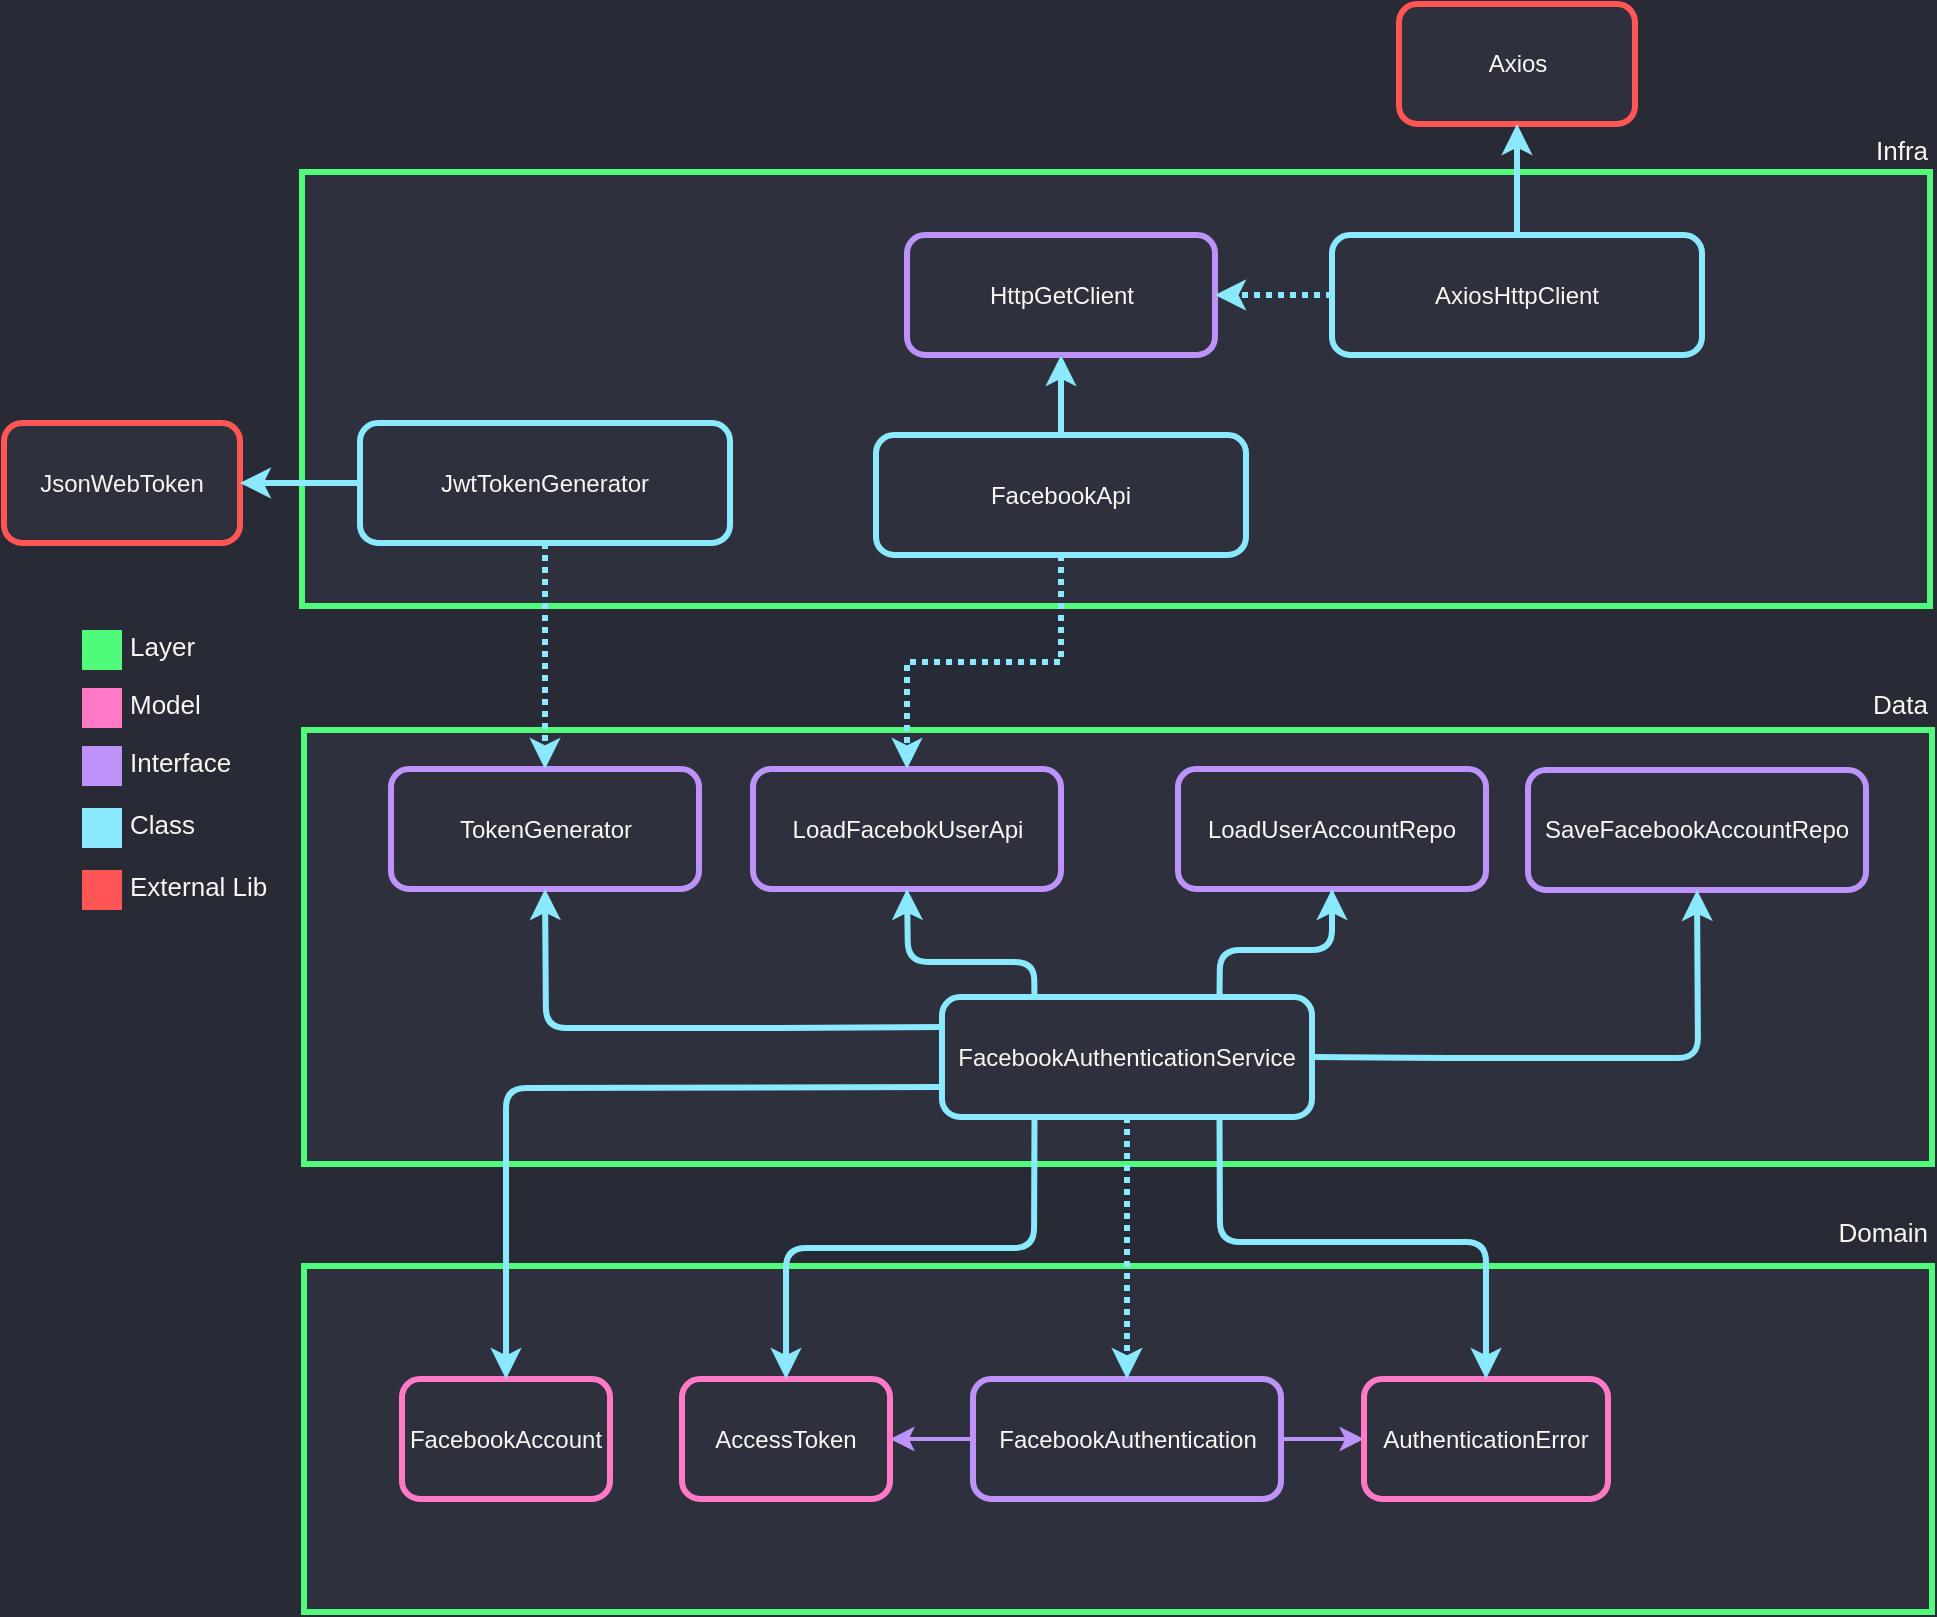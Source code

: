 <mxfile version="12.2.4" pages="1"><diagram id="xk0LYboaFIT9QmwzVqD-" name="Page-1"><mxGraphModel dx="1794" dy="929" grid="0" gridSize="10" guides="1" tooltips="1" connect="1" arrows="1" fold="1" page="0" pageScale="1" pageWidth="827" pageHeight="1169" background="#282A36" math="0" shadow="0"><root><mxCell id="0"/><mxCell id="1" parent="0"/><mxCell id="17" value="" style="rounded=0;whiteSpace=wrap;html=1;strokeColor=#50FA7B;strokeWidth=3;fillColor=#2E303D;fontColor=#F8F8F2;" parent="1" vertex="1"><mxGeometry x="-384" y="281" width="814" height="173" as="geometry"/></mxCell><mxCell id="18" style="edgeStyle=orthogonalEdgeStyle;rounded=0;orthogonalLoop=1;jettySize=auto;html=1;exitX=0;exitY=0.5;exitDx=0;exitDy=0;entryX=1;entryY=0.5;entryDx=0;entryDy=0;fontSize=13;fontColor=#F8F8F2;strokeWidth=2;strokeColor=#BD93F9;" parent="1" source="20" target="22" edge="1"><mxGeometry relative="1" as="geometry"/></mxCell><mxCell id="19" style="edgeStyle=orthogonalEdgeStyle;rounded=0;orthogonalLoop=1;jettySize=auto;html=1;exitX=1;exitY=0.5;exitDx=0;exitDy=0;entryX=0;entryY=0.5;entryDx=0;entryDy=0;strokeColor=#BD93F9;strokeWidth=2;fontSize=13;fontColor=#F8F8F2;" parent="1" source="20" target="23" edge="1"><mxGeometry relative="1" as="geometry"/></mxCell><mxCell id="20" value="FacebookAuthentication" style="rounded=1;whiteSpace=wrap;html=1;strokeColor=#BD93F9;fillColor=#2E303D;strokeWidth=3;fontColor=#F8F8F2;" parent="1" vertex="1"><mxGeometry x="-49.5" y="337.5" width="154" height="60" as="geometry"/></mxCell><mxCell id="21" value="Domain" style="text;html=1;resizable=0;points=[];autosize=1;align=right;verticalAlign=bottom;spacingTop=-4;fontColor=#F8F8F2;fontSize=13;" parent="1" vertex="1"><mxGeometry x="378" y="260.5" width="51" height="14" as="geometry"/></mxCell><mxCell id="22" value="AccessToken" style="rounded=1;whiteSpace=wrap;html=1;strokeColor=#FF79C6;fillColor=#2E303D;strokeWidth=3;fontColor=#F8F8F2;" parent="1" vertex="1"><mxGeometry x="-195" y="337.5" width="104" height="60" as="geometry"/></mxCell><mxCell id="23" value="AuthenticationError" style="rounded=1;whiteSpace=wrap;html=1;strokeColor=#FF79C6;fillColor=#2E303D;strokeWidth=3;fontColor=#F8F8F2;" parent="1" vertex="1"><mxGeometry x="146" y="337.5" width="122" height="60" as="geometry"/></mxCell><mxCell id="42" value="UserAccount" style="rounded=1;whiteSpace=wrap;html=1;strokeColor=#FF79C6;fillColor=#2E303D;strokeWidth=3;fontColor=#F8F8F2;" parent="1" vertex="1"><mxGeometry x="-340.5" y="337.5" width="104" height="60" as="geometry"/></mxCell><mxCell id="69" value="" style="rounded=0;whiteSpace=wrap;html=1;strokeColor=none;strokeWidth=3;fillColor=#FF79C6;fontSize=13;fontColor=#F8F8F2;align=right;" parent="1" vertex="1"><mxGeometry x="-495" y="-8" width="20" height="20" as="geometry"/></mxCell><mxCell id="70" value="Model" style="text;html=1;resizable=0;points=[];autosize=1;align=left;verticalAlign=middle;spacingTop=-4;fontSize=13;fontColor=#F8F8F2;" parent="1" vertex="1"><mxGeometry x="-473" y="-6" width="45" height="16" as="geometry"/></mxCell><mxCell id="71" value="" style="rounded=0;whiteSpace=wrap;html=1;strokeColor=none;strokeWidth=3;fillColor=#BD93F9;fontSize=13;fontColor=#F8F8F2;align=right;" parent="1" vertex="1"><mxGeometry x="-495" y="21" width="20" height="20" as="geometry"/></mxCell><mxCell id="72" value="Interface" style="text;html=1;resizable=0;points=[];autosize=1;align=left;verticalAlign=middle;spacingTop=-4;fontSize=13;fontColor=#F8F8F2;" parent="1" vertex="1"><mxGeometry x="-473" y="23" width="61" height="16" as="geometry"/></mxCell><mxCell id="73" value="" style="rounded=0;whiteSpace=wrap;html=1;strokeColor=none;strokeWidth=3;fillColor=#8BE9FD;fontSize=13;fontColor=#F8F8F2;align=right;" parent="1" vertex="1"><mxGeometry x="-495" y="52" width="20" height="20" as="geometry"/></mxCell><mxCell id="74" value="Class" style="text;html=1;resizable=0;points=[];autosize=1;align=left;verticalAlign=middle;spacingTop=-4;fontSize=13;fontColor=#F8F8F2;" parent="1" vertex="1"><mxGeometry x="-473" y="54" width="43" height="16" as="geometry"/></mxCell><mxCell id="75" value="" style="rounded=0;whiteSpace=wrap;html=1;strokeColor=none;strokeWidth=3;fillColor=#50FA7B;fontSize=13;fontColor=#F8F8F2;align=right;" parent="1" vertex="1"><mxGeometry x="-495" y="-37" width="20" height="20" as="geometry"/></mxCell><mxCell id="76" value="Layer" style="text;html=1;resizable=0;points=[];autosize=1;align=left;verticalAlign=middle;spacingTop=-4;fontSize=13;fontColor=#F8F8F2;" parent="1" vertex="1"><mxGeometry x="-473" y="-35" width="43" height="16" as="geometry"/></mxCell><mxCell id="77" value="" style="rounded=0;whiteSpace=wrap;html=1;strokeColor=#50FA7B;strokeWidth=3;fillColor=#2E303D;fontColor=#F8F8F2;" parent="1" vertex="1"><mxGeometry x="-384" y="281" width="814" height="173" as="geometry"/></mxCell><mxCell id="78" style="edgeStyle=orthogonalEdgeStyle;rounded=0;orthogonalLoop=1;jettySize=auto;html=1;exitX=0;exitY=0.5;exitDx=0;exitDy=0;entryX=1;entryY=0.5;entryDx=0;entryDy=0;fontSize=13;fontColor=#F8F8F2;strokeWidth=2;strokeColor=#BD93F9;" parent="1" source="80" target="82" edge="1"><mxGeometry relative="1" as="geometry"/></mxCell><mxCell id="79" style="edgeStyle=orthogonalEdgeStyle;rounded=0;orthogonalLoop=1;jettySize=auto;html=1;exitX=1;exitY=0.5;exitDx=0;exitDy=0;entryX=0;entryY=0.5;entryDx=0;entryDy=0;strokeColor=#BD93F9;strokeWidth=2;fontSize=13;fontColor=#F8F8F2;" parent="1" source="80" target="83" edge="1"><mxGeometry relative="1" as="geometry"/></mxCell><mxCell id="80" value="FacebookAuthentication" style="rounded=1;whiteSpace=wrap;html=1;strokeColor=#BD93F9;fillColor=#2E303D;strokeWidth=3;fontColor=#F8F8F2;" parent="1" vertex="1"><mxGeometry x="-49.5" y="337.5" width="154" height="60" as="geometry"/></mxCell><mxCell id="82" value="AccessToken" style="rounded=1;whiteSpace=wrap;html=1;strokeColor=#FF79C6;fillColor=#2E303D;strokeWidth=3;fontColor=#F8F8F2;" parent="1" vertex="1"><mxGeometry x="-195" y="337.5" width="104" height="60" as="geometry"/></mxCell><mxCell id="83" value="AuthenticationError" style="rounded=1;whiteSpace=wrap;html=1;strokeColor=#FF79C6;fillColor=#2E303D;strokeWidth=3;fontColor=#F8F8F2;" parent="1" vertex="1"><mxGeometry x="146" y="337.5" width="122" height="60" as="geometry"/></mxCell><mxCell id="113" value="" style="rounded=0;whiteSpace=wrap;html=1;strokeColor=none;strokeWidth=3;fillColor=#FF5555;fontSize=13;fontColor=#F8F8F2;align=right;" parent="1" vertex="1"><mxGeometry x="-495" y="83" width="20" height="20" as="geometry"/></mxCell><mxCell id="114" value="External Lib" style="text;html=1;resizable=0;points=[];autosize=1;align=left;verticalAlign=middle;spacingTop=-4;fontSize=13;fontColor=#F8F8F2;" parent="1" vertex="1"><mxGeometry x="-473" y="85" width="79" height="16" as="geometry"/></mxCell><mxCell id="115" value="FacebookAccount" style="rounded=1;whiteSpace=wrap;html=1;strokeColor=#FF79C6;fillColor=#2E303D;strokeWidth=3;fontColor=#F8F8F2;" parent="1" vertex="1"><mxGeometry x="-335" y="337.5" width="104" height="60" as="geometry"/></mxCell><mxCell id="116" value="" style="rounded=0;whiteSpace=wrap;html=1;strokeColor=#50FA7B;strokeWidth=3;fillColor=#2E303D;fontColor=#F8F8F2;" parent="1" vertex="1"><mxGeometry x="-384" y="13" width="814" height="217" as="geometry"/></mxCell><mxCell id="120" value="Data" style="text;html=1;resizable=0;points=[];autosize=1;align=right;verticalAlign=bottom;spacingTop=-4;fontColor=#F8F8F2;fontSize=13;" parent="1" vertex="1"><mxGeometry x="392" y="-5.5" width="37" height="16" as="geometry"/></mxCell><mxCell id="132" style="edgeStyle=orthogonalEdgeStyle;rounded=0;orthogonalLoop=1;jettySize=auto;html=1;exitX=0.5;exitY=1;exitDx=0;exitDy=0;entryX=0.5;entryY=0;entryDx=0;entryDy=0;dashed=1;strokeWidth=3;strokeColor=#8BE9FD;dashPattern=1 1;" parent="1" source="127" target="80" edge="1"><mxGeometry relative="1" as="geometry"/></mxCell><mxCell id="127" value="FacebookAuthenticationService" style="rounded=1;whiteSpace=wrap;html=1;strokeColor=#8BE9FD;fillColor=#2E303D;strokeWidth=3;fontColor=#F8F8F2;" parent="1" vertex="1"><mxGeometry x="-65" y="146.5" width="185" height="60" as="geometry"/></mxCell><mxCell id="133" value="TokenGenerator" style="rounded=1;whiteSpace=wrap;html=1;strokeColor=#BD93F9;fillColor=#2E303D;strokeWidth=3;fontColor=#F8F8F2;" parent="1" vertex="1"><mxGeometry x="-340.5" y="32.5" width="154" height="60" as="geometry"/></mxCell><mxCell id="134" value="LoadFacebokUserApi" style="rounded=1;whiteSpace=wrap;html=1;strokeColor=#BD93F9;fillColor=#2E303D;strokeWidth=3;fontColor=#F8F8F2;" parent="1" vertex="1"><mxGeometry x="-159.5" y="32.5" width="154" height="60" as="geometry"/></mxCell><mxCell id="135" value="LoadUserAccountRepo" style="rounded=1;whiteSpace=wrap;html=1;strokeColor=#BD93F9;fillColor=#2E303D;strokeWidth=3;fontColor=#F8F8F2;" parent="1" vertex="1"><mxGeometry x="53" y="32.5" width="154" height="60" as="geometry"/></mxCell><mxCell id="136" value="SaveFacebookAccountRepo" style="rounded=1;whiteSpace=wrap;html=1;strokeColor=#BD93F9;fillColor=#2E303D;strokeWidth=3;fontColor=#F8F8F2;" parent="1" vertex="1"><mxGeometry x="228" y="33" width="169" height="60" as="geometry"/></mxCell><mxCell id="137" value="" style="endArrow=classic;html=1;strokeColor=#8BE9FD;strokeWidth=3;exitX=0.75;exitY=1;exitDx=0;exitDy=0;entryX=0.5;entryY=0;entryDx=0;entryDy=0;" parent="1" source="127" target="83" edge="1"><mxGeometry width="50" height="50" relative="1" as="geometry"><mxPoint x="208" y="252" as="sourcePoint"/><mxPoint x="258" y="202" as="targetPoint"/><Array as="points"><mxPoint x="74" y="269"/><mxPoint x="207" y="269"/></Array></mxGeometry></mxCell><mxCell id="138" value="" style="endArrow=classic;html=1;strokeColor=#8BE9FD;strokeWidth=3;exitX=0.25;exitY=1;exitDx=0;exitDy=0;entryX=0.5;entryY=0;entryDx=0;entryDy=0;" parent="1" source="127" target="82" edge="1"><mxGeometry width="50" height="50" relative="1" as="geometry"><mxPoint x="-80.25" y="209" as="sourcePoint"/><mxPoint x="53" y="340" as="targetPoint"/><Array as="points"><mxPoint x="-19" y="272"/><mxPoint x="-143" y="272"/></Array></mxGeometry></mxCell><mxCell id="139" value="" style="endArrow=classic;html=1;strokeColor=#8BE9FD;strokeWidth=3;exitX=0;exitY=0.75;exitDx=0;exitDy=0;entryX=0.5;entryY=0;entryDx=0;entryDy=0;" parent="1" source="127" target="115" edge="1"><mxGeometry width="50" height="50" relative="1" as="geometry"><mxPoint x="-164.25" y="176.5" as="sourcePoint"/><mxPoint x="-288.5" y="307.5" as="targetPoint"/><Array as="points"><mxPoint x="-283" y="192"/></Array></mxGeometry></mxCell><mxCell id="140" value="" style="endArrow=classic;html=1;strokeColor=#8BE9FD;strokeWidth=3;exitX=0;exitY=0.25;exitDx=0;exitDy=0;entryX=0.5;entryY=1;entryDx=0;entryDy=0;" parent="1" source="127" target="133" edge="1"><mxGeometry width="50" height="50" relative="1" as="geometry"><mxPoint x="-517.25" y="122.5" as="sourcePoint"/><mxPoint x="-384" y="253.5" as="targetPoint"/><Array as="points"><mxPoint x="-157" y="162"/><mxPoint x="-263" y="162"/></Array></mxGeometry></mxCell><mxCell id="141" value="" style="endArrow=classic;html=1;strokeColor=#8BE9FD;strokeWidth=3;exitX=0.25;exitY=0;exitDx=0;exitDy=0;entryX=0.5;entryY=1;entryDx=0;entryDy=0;" parent="1" source="127" target="134" edge="1"><mxGeometry width="50" height="50" relative="1" as="geometry"><mxPoint x="-55" y="171.5" as="sourcePoint"/><mxPoint x="-253.5" y="122.5" as="targetPoint"/><Array as="points"><mxPoint x="-19" y="129"/><mxPoint x="-82" y="129"/></Array></mxGeometry></mxCell><mxCell id="142" value="" style="endArrow=classic;html=1;strokeColor=#8BE9FD;strokeWidth=3;exitX=0.75;exitY=0;exitDx=0;exitDy=0;entryX=0.5;entryY=1;entryDx=0;entryDy=0;" parent="1" source="127" target="135" edge="1"><mxGeometry width="50" height="50" relative="1" as="geometry"><mxPoint x="249.25" y="173.5" as="sourcePoint"/><mxPoint x="185.5" y="119.5" as="targetPoint"/><Array as="points"><mxPoint x="74" y="123"/><mxPoint x="130" y="123"/></Array></mxGeometry></mxCell><mxCell id="144" value="" style="endArrow=classic;html=1;strokeColor=#8BE9FD;strokeWidth=3;exitX=1;exitY=0.5;exitDx=0;exitDy=0;entryX=0.5;entryY=1;entryDx=0;entryDy=0;" parent="1" source="127" target="136" edge="1"><mxGeometry width="50" height="50" relative="1" as="geometry"><mxPoint x="83.75" y="156.5" as="sourcePoint"/><mxPoint x="140" y="102.5" as="targetPoint"/><Array as="points"><mxPoint x="178" y="177"/><mxPoint x="313" y="177"/></Array></mxGeometry></mxCell><mxCell id="145" value="" style="rounded=0;whiteSpace=wrap;html=1;strokeColor=#50FA7B;strokeWidth=3;fillColor=#2E303D;fontColor=#F8F8F2;" parent="1" vertex="1"><mxGeometry x="-385" y="-266" width="814" height="217" as="geometry"/></mxCell><mxCell id="146" value="Infra" style="text;html=1;resizable=0;points=[];autosize=1;align=right;verticalAlign=bottom;spacingTop=-4;fontColor=#F8F8F2;fontSize=13;" parent="1" vertex="1"><mxGeometry x="393" y="-282" width="36" height="16" as="geometry"/></mxCell><mxCell id="148" value="HttpGetClient" style="rounded=1;whiteSpace=wrap;html=1;strokeColor=#BD93F9;fillColor=#2E303D;strokeWidth=3;fontColor=#F8F8F2;" parent="1" vertex="1"><mxGeometry x="-82.5" y="-234.5" width="154" height="60" as="geometry"/></mxCell><mxCell id="158" value="" style="edgeStyle=orthogonalEdgeStyle;rounded=0;orthogonalLoop=1;jettySize=auto;html=1;" parent="1" source="149" target="148" edge="1"><mxGeometry relative="1" as="geometry"/></mxCell><mxCell id="149" value="FacebookApi" style="rounded=1;whiteSpace=wrap;html=1;strokeColor=#8BE9FD;fillColor=#2E303D;strokeWidth=3;fontColor=#F8F8F2;" parent="1" vertex="1"><mxGeometry x="-98" y="-134.5" width="185" height="60" as="geometry"/></mxCell><mxCell id="150" value="" style="endArrow=classic;html=1;strokeColor=#8BE9FD;strokeWidth=3;entryX=0.5;entryY=1;entryDx=0;entryDy=0;exitX=0.5;exitY=0;exitDx=0;exitDy=0;" parent="1" source="149" target="148" edge="1"><mxGeometry width="50" height="50" relative="1" as="geometry"><mxPoint x="-126" y="-136" as="sourcePoint"/><mxPoint x="-120.5" y="-157.5" as="targetPoint"/><Array as="points"/></mxGeometry></mxCell><mxCell id="152" style="edgeStyle=orthogonalEdgeStyle;rounded=0;orthogonalLoop=1;jettySize=auto;html=1;entryX=0.5;entryY=0;entryDx=0;entryDy=0;dashed=1;strokeWidth=3;strokeColor=#8BE9FD;dashPattern=1 1;exitX=0.5;exitY=1;exitDx=0;exitDy=0;" parent="1" source="149" target="134" edge="1"><mxGeometry relative="1" as="geometry"><mxPoint x="-126" y="-38" as="sourcePoint"/><mxPoint x="-126.5" y="52" as="targetPoint"/></mxGeometry></mxCell><mxCell id="153" value="AxiosHttpClient" style="rounded=1;whiteSpace=wrap;html=1;strokeColor=#8BE9FD;fillColor=#2E303D;strokeWidth=3;fontColor=#F8F8F2;" parent="1" vertex="1"><mxGeometry x="130" y="-234.5" width="185" height="60" as="geometry"/></mxCell><mxCell id="156" style="edgeStyle=orthogonalEdgeStyle;rounded=0;orthogonalLoop=1;jettySize=auto;html=1;entryX=1;entryY=0.5;entryDx=0;entryDy=0;dashed=1;strokeWidth=3;strokeColor=#8BE9FD;dashPattern=1 1;exitX=0;exitY=0.5;exitDx=0;exitDy=0;" parent="1" source="153" target="148" edge="1"><mxGeometry relative="1" as="geometry"><mxPoint x="207" y="-156" as="sourcePoint"/><mxPoint x="130" y="-49" as="targetPoint"/></mxGeometry></mxCell><mxCell id="157" value="Axios" style="rounded=1;whiteSpace=wrap;html=1;strokeColor=#FF5555;fillColor=#2E303D;strokeWidth=3;fontColor=#F8F8F2;" parent="1" vertex="1"><mxGeometry x="163.5" y="-350" width="118" height="60" as="geometry"/></mxCell><mxCell id="160" value="" style="endArrow=classic;html=1;strokeColor=#8BE9FD;strokeWidth=3;entryX=0.5;entryY=1;entryDx=0;entryDy=0;exitX=0.5;exitY=0;exitDx=0;exitDy=0;" parent="1" source="153" target="157" edge="1"><mxGeometry width="50" height="50" relative="1" as="geometry"><mxPoint x="4.5" y="-124.5" as="sourcePoint"/><mxPoint x="4.5" y="-164.5" as="targetPoint"/><Array as="points"/></mxGeometry></mxCell><mxCell id="161" value="JwtTokenGenerator" style="rounded=1;whiteSpace=wrap;html=1;strokeColor=#8BE9FD;fillColor=#2E303D;strokeWidth=3;fontColor=#F8F8F2;" parent="1" vertex="1"><mxGeometry x="-356" y="-140.5" width="185" height="60" as="geometry"/></mxCell><mxCell id="162" style="edgeStyle=orthogonalEdgeStyle;rounded=0;orthogonalLoop=1;jettySize=auto;html=1;entryX=0.5;entryY=0;entryDx=0;entryDy=0;dashed=1;strokeWidth=3;strokeColor=#8BE9FD;dashPattern=1 1;exitX=0.5;exitY=1;exitDx=0;exitDy=0;" parent="1" source="161" target="133" edge="1"><mxGeometry relative="1" as="geometry"><mxPoint x="5" y="-64" as="sourcePoint"/><mxPoint x="-72" y="43" as="targetPoint"/></mxGeometry></mxCell><mxCell id="163" value="JsonWebToken" style="rounded=1;whiteSpace=wrap;html=1;strokeColor=#FF5555;fillColor=#2E303D;strokeWidth=3;fontColor=#F8F8F2;" parent="1" vertex="1"><mxGeometry x="-534" y="-140.5" width="118" height="60" as="geometry"/></mxCell><mxCell id="164" value="" style="endArrow=classic;html=1;strokeColor=#8BE9FD;strokeWidth=3;entryX=1;entryY=0.5;entryDx=0;entryDy=0;exitX=0;exitY=0.5;exitDx=0;exitDy=0;" parent="1" source="161" target="163" edge="1"><mxGeometry width="50" height="50" relative="1" as="geometry"><mxPoint x="4.5" y="-124.5" as="sourcePoint"/><mxPoint x="4.5" y="-164.5" as="targetPoint"/><Array as="points"/></mxGeometry></mxCell></root></mxGraphModel></diagram></mxfile>
